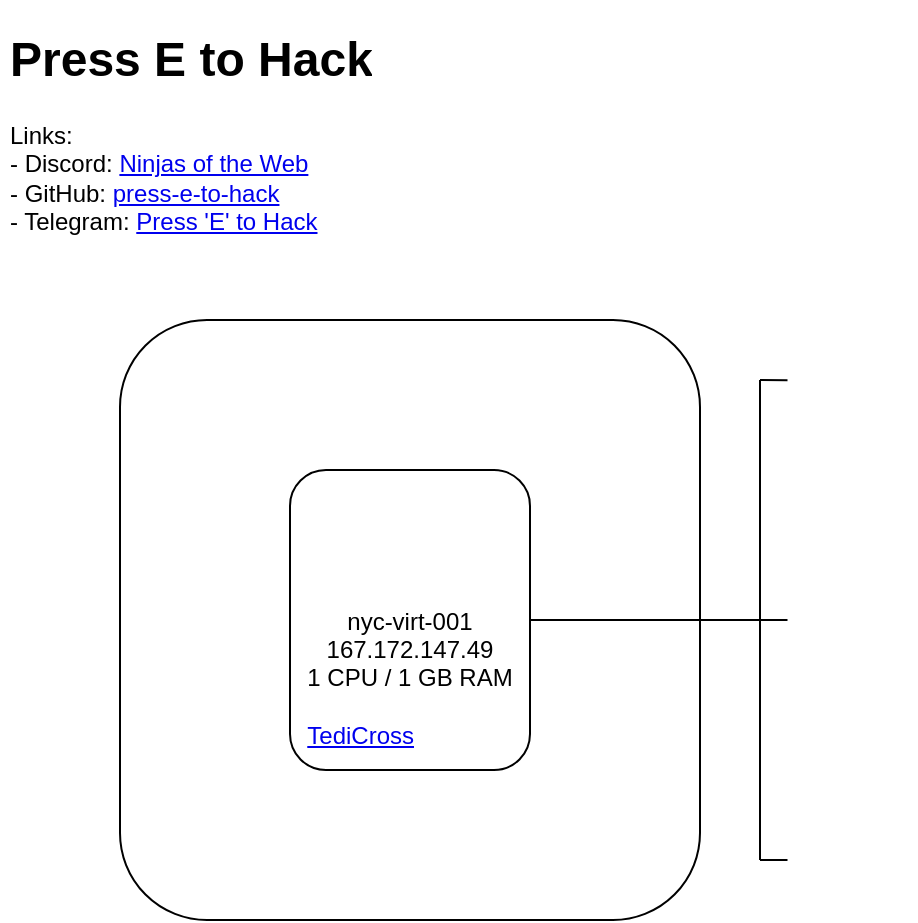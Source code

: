 <mxfile version="13.7.9" type="device"><diagram id="c_lAsk8-JyH6pNTbIDVM" name="Page-1"><mxGraphModel dx="1350" dy="815" grid="1" gridSize="10" guides="1" tooltips="1" connect="1" arrows="1" fold="1" page="1" pageScale="1" pageWidth="500" pageHeight="500" math="0" shadow="0"><root><mxCell id="0"/><mxCell id="1" parent="0"/><mxCell id="kP5Gx6FsAwl1bTrABj3T-9" value="" style="rounded=1;whiteSpace=wrap;html=1;fillColor=none;container=0;" parent="1" vertex="1"><mxGeometry x="80" y="170" width="290" height="300" as="geometry"/></mxCell><mxCell id="kP5Gx6FsAwl1bTrABj3T-1" value="" style="shape=image;html=1;verticalAlign=top;verticalLabelPosition=bottom;labelBackgroundColor=#ffffff;imageAspect=0;aspect=fixed;image=https://cdn3.iconfinder.com/data/icons/logos-and-brands-adobe/512/89_Digital_Ocean-128.png;container=0;" parent="1" vertex="1"><mxGeometry x="100" y="189" width="56" height="56" as="geometry"/></mxCell><mxCell id="kP5Gx6FsAwl1bTrABj3T-3" value="" style="shape=image;html=1;verticalAlign=top;verticalLabelPosition=bottom;labelBackgroundColor=#ffffff;imageAspect=0;aspect=fixed;image=https://cdn4.iconfinder.com/data/icons/logos-and-brands/512/91_Discord_logo_logos-128.png;container=0;" parent="1" vertex="1"><mxGeometry x="410" y="281" width="68" height="68" as="geometry"/></mxCell><mxCell id="kP5Gx6FsAwl1bTrABj3T-4" value="" style="shape=image;html=1;verticalAlign=top;verticalLabelPosition=bottom;labelBackgroundColor=#ffffff;imageAspect=0;aspect=fixed;image=https://cdn0.iconfinder.com/data/icons/social-flat-rounded-rects/512/telegram-128.png;container=0;" parent="1" vertex="1"><mxGeometry x="417.5" y="404" width="53" height="53" as="geometry"/></mxCell><mxCell id="kP5Gx6FsAwl1bTrABj3T-6" value="&lt;h1&gt;Press E to Hack&lt;/h1&gt;&lt;div&gt;Links:&lt;br&gt;&lt;/div&gt;&lt;div&gt;- Discord: &lt;a href=&quot;https://discord.gg/AXvDb3B&quot;&gt;Ninjas of the Web&lt;/a&gt;&lt;br&gt;&lt;/div&gt;&lt;div&gt;- GitHub: &lt;a href=&quot;https://github.com/press-e-to-hack&quot;&gt;press-e-to-hack&lt;/a&gt;&lt;/div&gt;&lt;div&gt;- Telegram: &lt;a href=&quot;https://t.me/joinchat/HQIQLE6zEE0476QY1d_ANA&quot;&gt;Press 'E' to Hack&lt;/a&gt;&lt;br&gt;&lt;/div&gt;" style="text;html=1;strokeColor=none;fillColor=none;spacing=5;spacingTop=-20;whiteSpace=wrap;overflow=hidden;rounded=0;container=0;" parent="1" vertex="1"><mxGeometry x="20" y="20" width="300" height="120" as="geometry"/></mxCell><mxCell id="kP5Gx6FsAwl1bTrABj3T-2" value="" style="shape=image;html=1;verticalAlign=top;verticalLabelPosition=bottom;labelBackgroundColor=#ffffff;imageAspect=0;aspect=fixed;image=https://cdn1.iconfinder.com/data/icons/picons-social/57/github_rounded-128.png;container=0;" parent="1" vertex="1"><mxGeometry x="413.75" y="170" width="60.5" height="60.5" as="geometry"/></mxCell><mxCell id="rFMOVaOgR_CNfQCkV9tb-1" value="" style="group;rounded=0;" parent="1" vertex="1" connectable="0"><mxGeometry x="135" y="245" width="180" height="150" as="geometry"/></mxCell><mxCell id="kP5Gx6FsAwl1bTrABj3T-13" value="" style="rounded=1;whiteSpace=wrap;html=1;fillColor=none;container=0;" parent="rFMOVaOgR_CNfQCkV9tb-1" vertex="1"><mxGeometry x="30" width="120" height="150" as="geometry"/></mxCell><mxCell id="kP5Gx6FsAwl1bTrABj3T-5" value="" style="shape=image;html=1;verticalAlign=top;verticalLabelPosition=bottom;labelBackgroundColor=#ffffff;imageAspect=0;aspect=fixed;image=https://cdn0.iconfinder.com/data/icons/flat-round-system/512/ubuntu-128.png;container=0;" parent="rFMOVaOgR_CNfQCkV9tb-1" vertex="1"><mxGeometry x="66" y="12" width="48" height="48" as="geometry"/></mxCell><mxCell id="kP5Gx6FsAwl1bTrABj3T-8" value="&lt;div&gt;&lt;span class=&quot;pl-ent&quot;&gt;nyc-virt-001&lt;br&gt;167.172.147.49&lt;br&gt;1 CPU / 1 GB RAM&lt;br&gt;&lt;/span&gt;&lt;/div&gt;&lt;div&gt;&lt;br&gt;&lt;/div&gt;&lt;div align=&quot;left&quot;&gt;&lt;a href=&quot;https://github.com/TediCross/TediCross&quot;&gt;TediCross&lt;/a&gt;&lt;br&gt;&lt;/div&gt;" style="text;html=1;strokeColor=none;fillColor=none;align=center;verticalAlign=middle;whiteSpace=wrap;rounded=0;container=0;" parent="rFMOVaOgR_CNfQCkV9tb-1" vertex="1"><mxGeometry y="94" width="180" height="20" as="geometry"/></mxCell><mxCell id="rFMOVaOgR_CNfQCkV9tb-7" value="" style="endArrow=none;html=1;exitX=1;exitY=0.5;exitDx=0;exitDy=0;" parent="1" source="kP5Gx6FsAwl1bTrABj3T-13" edge="1"><mxGeometry width="50" height="50" relative="1" as="geometry"><mxPoint x="290" y="320" as="sourcePoint"/><mxPoint x="400" y="320" as="targetPoint"/></mxGeometry></mxCell><mxCell id="rFMOVaOgR_CNfQCkV9tb-8" value="" style="endArrow=none;html=1;" parent="1" edge="1"><mxGeometry width="50" height="50" relative="1" as="geometry"><mxPoint x="400" y="440" as="sourcePoint"/><mxPoint x="400" y="200" as="targetPoint"/></mxGeometry></mxCell><mxCell id="rFMOVaOgR_CNfQCkV9tb-9" value="" style="endArrow=none;html=1;" parent="1" source="kP5Gx6FsAwl1bTrABj3T-2" edge="1"><mxGeometry width="50" height="50" relative="1" as="geometry"><mxPoint x="220" y="310" as="sourcePoint"/><mxPoint x="400" y="200" as="targetPoint"/></mxGeometry></mxCell><mxCell id="rFMOVaOgR_CNfQCkV9tb-10" value="" style="endArrow=none;html=1;" parent="1" edge="1"><mxGeometry width="50" height="50" relative="1" as="geometry"><mxPoint x="413.75" y="320" as="sourcePoint"/><mxPoint x="400" y="320" as="targetPoint"/></mxGeometry></mxCell><mxCell id="rFMOVaOgR_CNfQCkV9tb-11" value="" style="endArrow=none;html=1;" parent="1" edge="1"><mxGeometry width="50" height="50" relative="1" as="geometry"><mxPoint x="413.75" y="440" as="sourcePoint"/><mxPoint x="400" y="440" as="targetPoint"/></mxGeometry></mxCell></root></mxGraphModel></diagram></mxfile>
